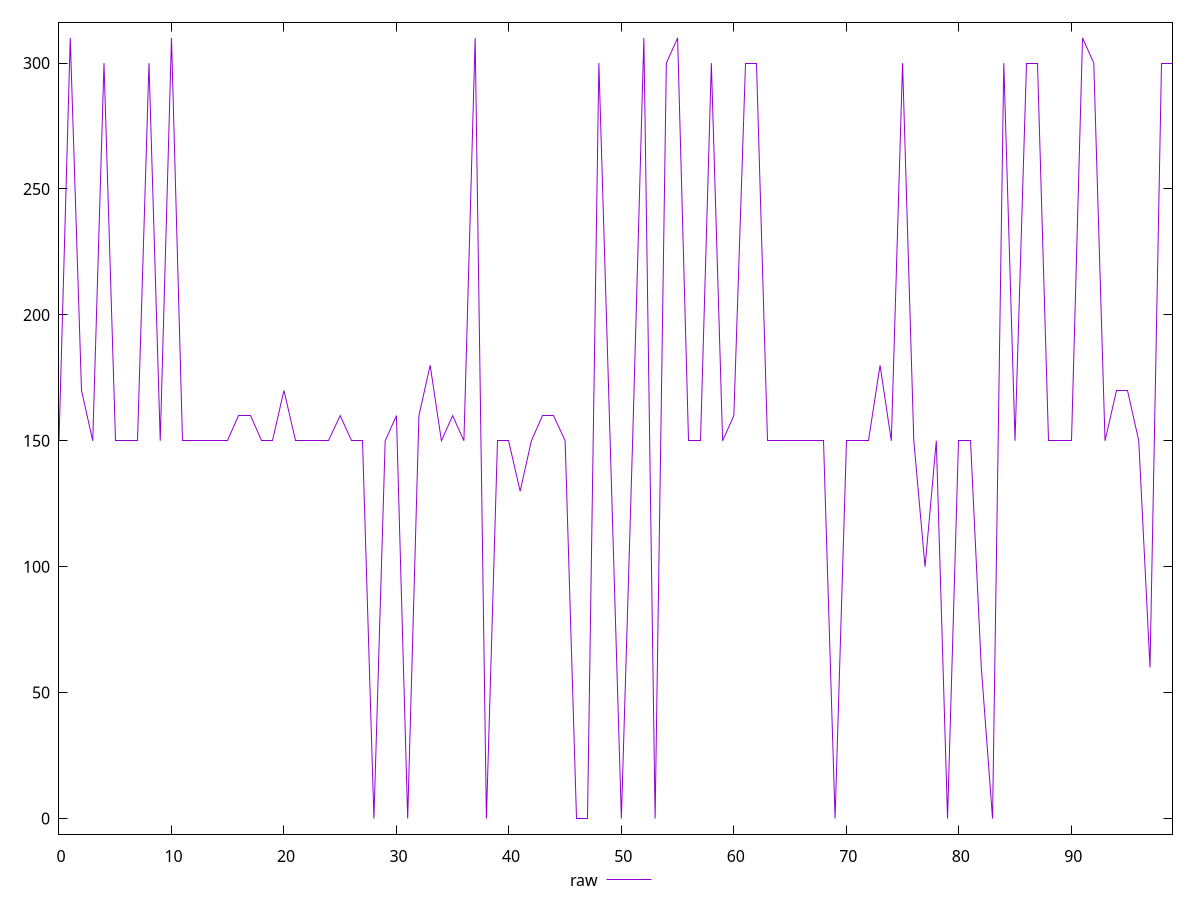 reset

$raw <<EOF
0 150
1 310
2 170
3 150
4 300
5 150
6 150
7 150
8 300
9 150
10 310
11 150
12 150
13 150
14 150
15 150
16 160
17 160
18 150
19 150
20 170
21 150
22 150
23 150
24 150
25 160
26 150
27 150
28 0
29 150
30 160
31 0
32 160
33 180
34 150
35 160
36 150
37 310
38 0
39 150
40 150
41 130
42 150
43 160
44 160
45 150
46 0
47 0
48 300
49 150
50 0
51 150
52 310
53 0
54 300
55 310
56 150
57 150
58 300
59 150
60 160
61 300
62 300
63 150
64 150
65 150
66 150
67 150
68 150
69 0
70 150
71 150
72 150
73 180
74 150
75 300
76 150
77 100
78 150
79 0
80 150
81 150
82 60
83 0
84 300
85 150
86 300
87 300
88 150
89 150
90 150
91 310
92 300
93 150
94 170
95 170
96 150
97 60
98 300
99 300
EOF

set key outside below
set xrange [0:99]
set yrange [-6.2:316.2]
set trange [-6.2:316.2]
set terminal svg size 640, 500 enhanced background rgb 'white'
set output "report_00015_2021-02-09T16-11-33.973Z/offscreen-images/samples/pages/raw/values.svg"

plot $raw title "raw" with line

reset
